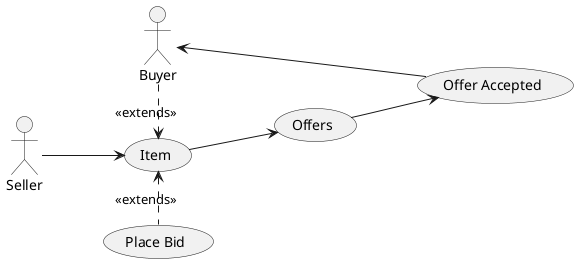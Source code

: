 ﻿@startuml

left to right direction

actor "Seller" as A1
actor "Buyer" as A2

    usecase "Item" as UC1
    usecase "Place Bid" as UC2
    usecase "Offers" as UC3
    usecase "Offer Accepted" as UC4


A1 --> UC1
A2 .r-> UC1 : <<extends>>
UC2 .l-> UC1 : <<extends>>
UC1 --> UC3
UC3 --> UC4
UC4 -u-> A2


@enduml
